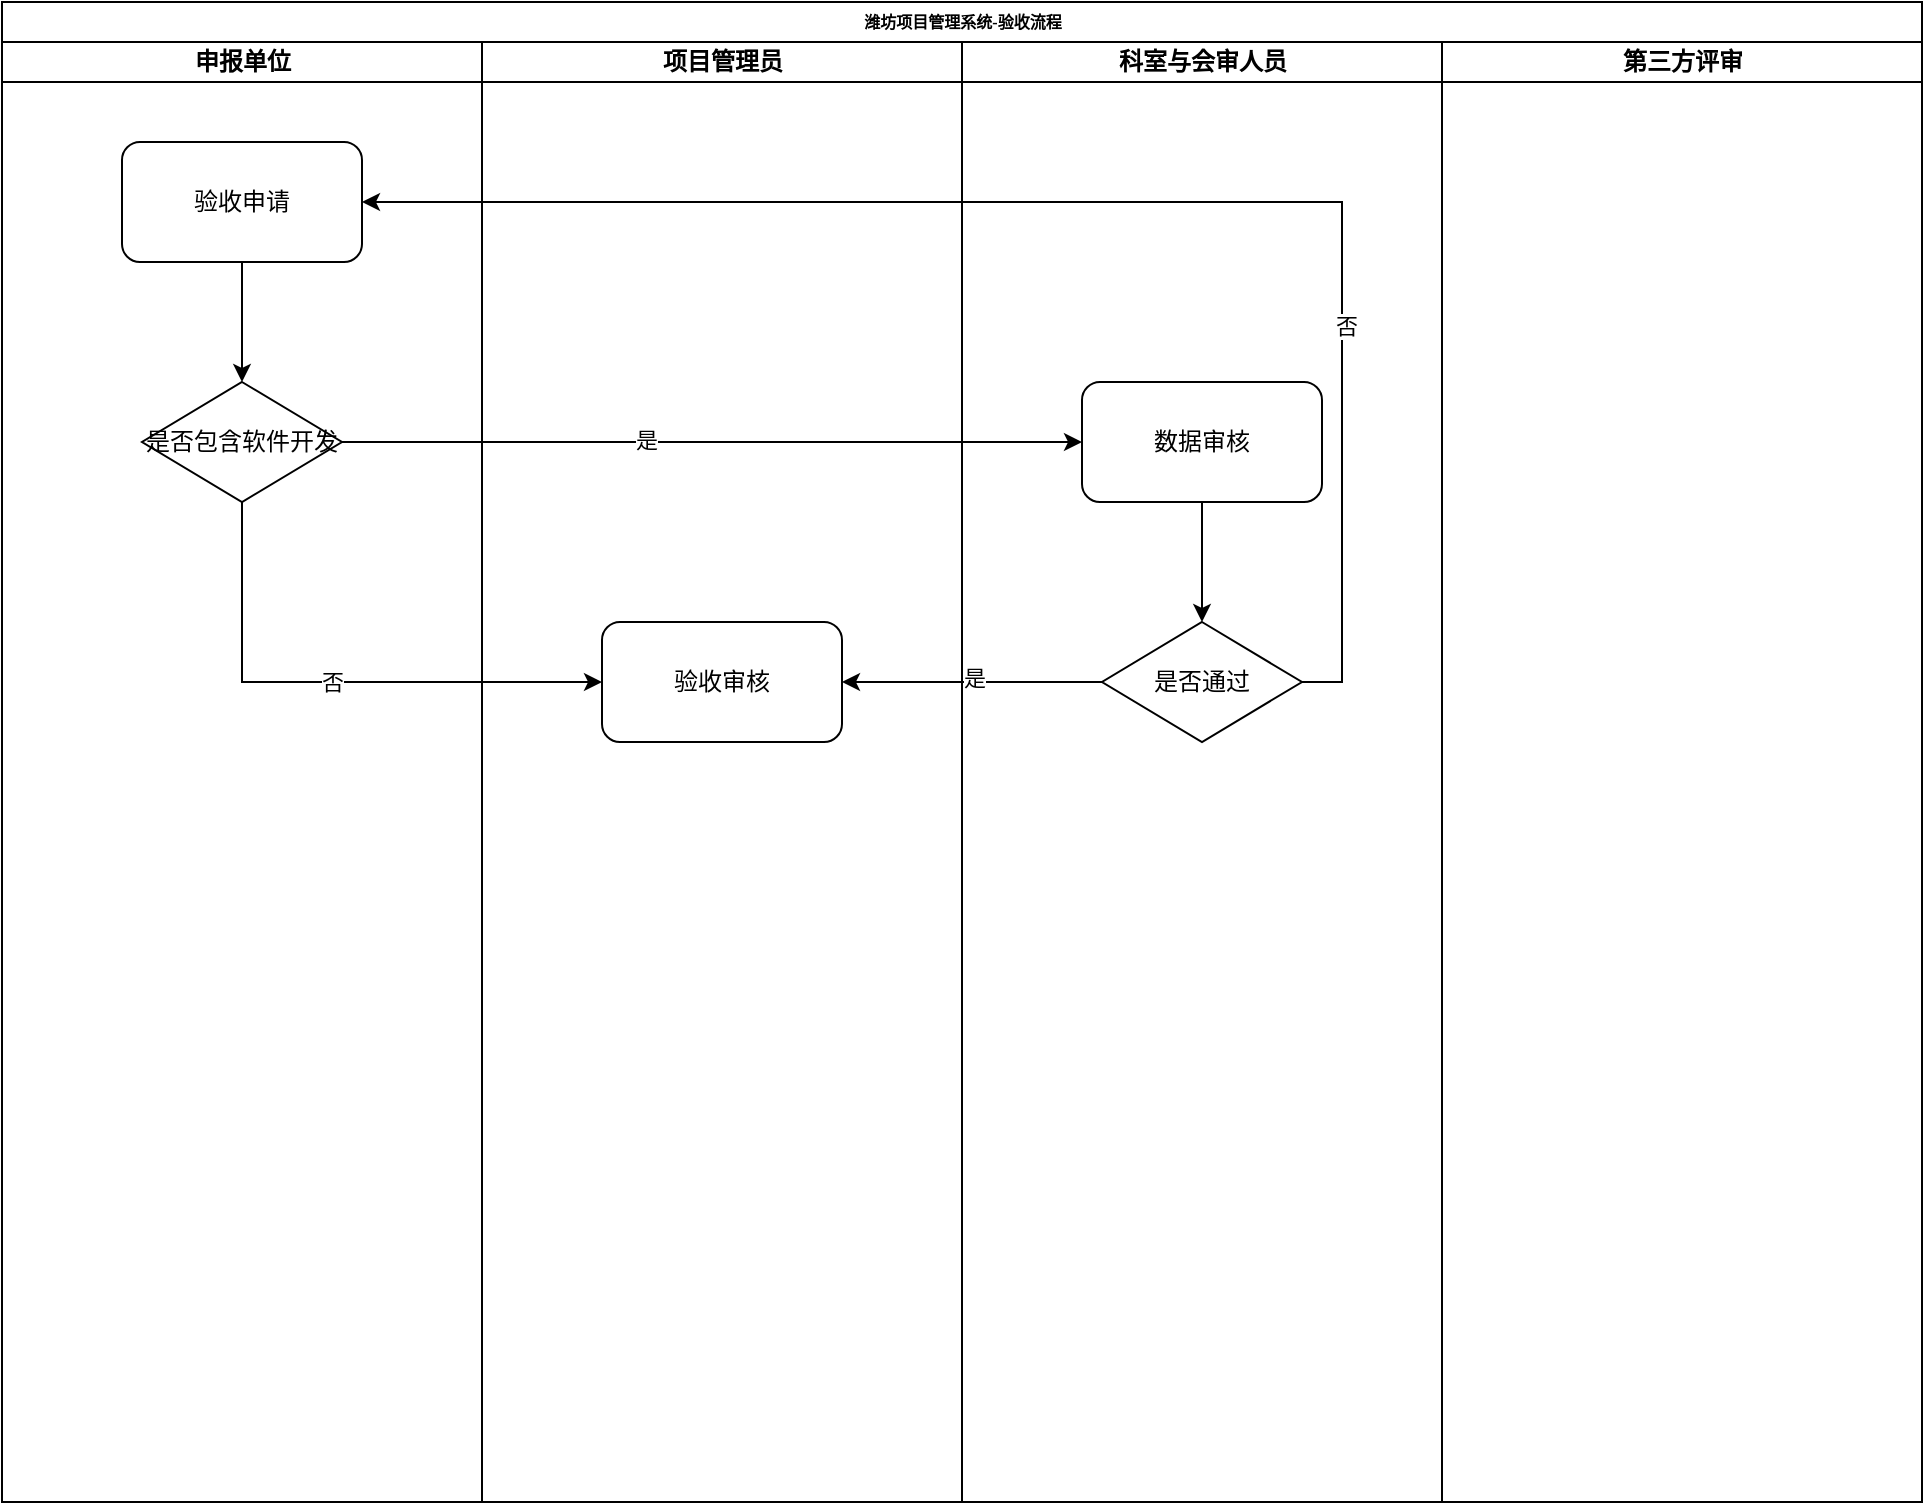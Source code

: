 <mxfile version="21.6.5" type="github">
  <diagram name="Page-1" id="74e2e168-ea6b-b213-b513-2b3c1d86103e">
    <mxGraphModel dx="1221" dy="737" grid="1" gridSize="10" guides="1" tooltips="1" connect="1" arrows="1" fold="1" page="1" pageScale="1" pageWidth="1100" pageHeight="850" background="none" math="0" shadow="0">
      <root>
        <mxCell id="0" />
        <mxCell id="1" parent="0" />
        <mxCell id="77e6c97f196da883-1" value="潍坊项目管理系统-验收流程" style="swimlane;html=1;childLayout=stackLayout;startSize=20;rounded=0;shadow=0;labelBackgroundColor=none;strokeWidth=1;fontFamily=Verdana;fontSize=8;align=center;" parent="1" vertex="1">
          <mxGeometry x="80" y="40" width="960" height="750" as="geometry" />
        </mxCell>
        <mxCell id="77e6c97f196da883-2" value="申报单位" style="swimlane;html=1;startSize=20;" parent="77e6c97f196da883-1" vertex="1">
          <mxGeometry y="20" width="240" height="730" as="geometry" />
        </mxCell>
        <mxCell id="iF8CZG6Vxg7Bg4vr-x2V-8" style="edgeStyle=orthogonalEdgeStyle;rounded=0;orthogonalLoop=1;jettySize=auto;html=1;exitX=0.5;exitY=1;exitDx=0;exitDy=0;" edge="1" parent="77e6c97f196da883-2" source="iF8CZG6Vxg7Bg4vr-x2V-4" target="iF8CZG6Vxg7Bg4vr-x2V-5">
          <mxGeometry relative="1" as="geometry" />
        </mxCell>
        <mxCell id="iF8CZG6Vxg7Bg4vr-x2V-4" value="验收申请" style="rounded=1;whiteSpace=wrap;html=1;" vertex="1" parent="77e6c97f196da883-2">
          <mxGeometry x="60" y="50" width="120" height="60" as="geometry" />
        </mxCell>
        <mxCell id="iF8CZG6Vxg7Bg4vr-x2V-5" value="是否包含软件开发" style="rhombus;whiteSpace=wrap;html=1;" vertex="1" parent="77e6c97f196da883-2">
          <mxGeometry x="70" y="170" width="100" height="60" as="geometry" />
        </mxCell>
        <mxCell id="iF8CZG6Vxg7Bg4vr-x2V-1" value="项目管理员" style="swimlane;html=1;startSize=20;" vertex="1" parent="77e6c97f196da883-1">
          <mxGeometry x="240" y="20" width="240" height="730" as="geometry" />
        </mxCell>
        <mxCell id="iF8CZG6Vxg7Bg4vr-x2V-11" value="验收审核" style="rounded=1;whiteSpace=wrap;html=1;" vertex="1" parent="iF8CZG6Vxg7Bg4vr-x2V-1">
          <mxGeometry x="60" y="290" width="120" height="60" as="geometry" />
        </mxCell>
        <mxCell id="iF8CZG6Vxg7Bg4vr-x2V-2" value="科室与会审人员" style="swimlane;html=1;startSize=20;" vertex="1" parent="77e6c97f196da883-1">
          <mxGeometry x="480" y="20" width="240" height="730" as="geometry" />
        </mxCell>
        <mxCell id="iF8CZG6Vxg7Bg4vr-x2V-12" style="edgeStyle=orthogonalEdgeStyle;rounded=0;orthogonalLoop=1;jettySize=auto;html=1;exitX=0.5;exitY=1;exitDx=0;exitDy=0;" edge="1" parent="iF8CZG6Vxg7Bg4vr-x2V-2" source="iF8CZG6Vxg7Bg4vr-x2V-6" target="iF8CZG6Vxg7Bg4vr-x2V-10">
          <mxGeometry relative="1" as="geometry" />
        </mxCell>
        <mxCell id="iF8CZG6Vxg7Bg4vr-x2V-6" value="数据审核" style="rounded=1;whiteSpace=wrap;html=1;" vertex="1" parent="iF8CZG6Vxg7Bg4vr-x2V-2">
          <mxGeometry x="60" y="170" width="120" height="60" as="geometry" />
        </mxCell>
        <mxCell id="iF8CZG6Vxg7Bg4vr-x2V-10" value="是否通过" style="rhombus;whiteSpace=wrap;html=1;" vertex="1" parent="iF8CZG6Vxg7Bg4vr-x2V-2">
          <mxGeometry x="70" y="290" width="100" height="60" as="geometry" />
        </mxCell>
        <mxCell id="iF8CZG6Vxg7Bg4vr-x2V-3" value="第三方评审" style="swimlane;html=1;startSize=20;" vertex="1" parent="77e6c97f196da883-1">
          <mxGeometry x="720" y="20" width="240" height="730" as="geometry" />
        </mxCell>
        <mxCell id="iF8CZG6Vxg7Bg4vr-x2V-7" style="edgeStyle=orthogonalEdgeStyle;rounded=0;orthogonalLoop=1;jettySize=auto;html=1;exitX=1;exitY=0.5;exitDx=0;exitDy=0;entryX=0;entryY=0.5;entryDx=0;entryDy=0;" edge="1" parent="77e6c97f196da883-1" source="iF8CZG6Vxg7Bg4vr-x2V-5" target="iF8CZG6Vxg7Bg4vr-x2V-6">
          <mxGeometry relative="1" as="geometry" />
        </mxCell>
        <mxCell id="iF8CZG6Vxg7Bg4vr-x2V-9" value="是" style="edgeLabel;html=1;align=center;verticalAlign=middle;resizable=0;points=[];" vertex="1" connectable="0" parent="iF8CZG6Vxg7Bg4vr-x2V-7">
          <mxGeometry x="-0.182" y="1" relative="1" as="geometry">
            <mxPoint as="offset" />
          </mxGeometry>
        </mxCell>
        <mxCell id="iF8CZG6Vxg7Bg4vr-x2V-13" style="edgeStyle=orthogonalEdgeStyle;rounded=0;orthogonalLoop=1;jettySize=auto;html=1;exitX=0;exitY=0.5;exitDx=0;exitDy=0;entryX=1;entryY=0.5;entryDx=0;entryDy=0;" edge="1" parent="77e6c97f196da883-1" source="iF8CZG6Vxg7Bg4vr-x2V-10" target="iF8CZG6Vxg7Bg4vr-x2V-11">
          <mxGeometry relative="1" as="geometry" />
        </mxCell>
        <mxCell id="iF8CZG6Vxg7Bg4vr-x2V-14" value="是" style="edgeLabel;html=1;align=center;verticalAlign=middle;resizable=0;points=[];" vertex="1" connectable="0" parent="iF8CZG6Vxg7Bg4vr-x2V-13">
          <mxGeometry x="-0.01" y="-2" relative="1" as="geometry">
            <mxPoint as="offset" />
          </mxGeometry>
        </mxCell>
        <mxCell id="iF8CZG6Vxg7Bg4vr-x2V-17" style="edgeStyle=orthogonalEdgeStyle;rounded=0;orthogonalLoop=1;jettySize=auto;html=1;exitX=1;exitY=0.5;exitDx=0;exitDy=0;entryX=1;entryY=0.5;entryDx=0;entryDy=0;" edge="1" parent="77e6c97f196da883-1" source="iF8CZG6Vxg7Bg4vr-x2V-10" target="iF8CZG6Vxg7Bg4vr-x2V-4">
          <mxGeometry relative="1" as="geometry" />
        </mxCell>
        <mxCell id="iF8CZG6Vxg7Bg4vr-x2V-18" value="否" style="edgeLabel;html=1;align=center;verticalAlign=middle;resizable=0;points=[];" vertex="1" connectable="0" parent="iF8CZG6Vxg7Bg4vr-x2V-17">
          <mxGeometry x="-0.472" y="-2" relative="1" as="geometry">
            <mxPoint as="offset" />
          </mxGeometry>
        </mxCell>
        <mxCell id="iF8CZG6Vxg7Bg4vr-x2V-19" value="否" style="edgeStyle=orthogonalEdgeStyle;rounded=0;orthogonalLoop=1;jettySize=auto;html=1;exitX=0.5;exitY=1;exitDx=0;exitDy=0;entryX=0;entryY=0.5;entryDx=0;entryDy=0;" edge="1" parent="77e6c97f196da883-1" source="iF8CZG6Vxg7Bg4vr-x2V-5" target="iF8CZG6Vxg7Bg4vr-x2V-11">
          <mxGeometry relative="1" as="geometry" />
        </mxCell>
      </root>
    </mxGraphModel>
  </diagram>
</mxfile>
